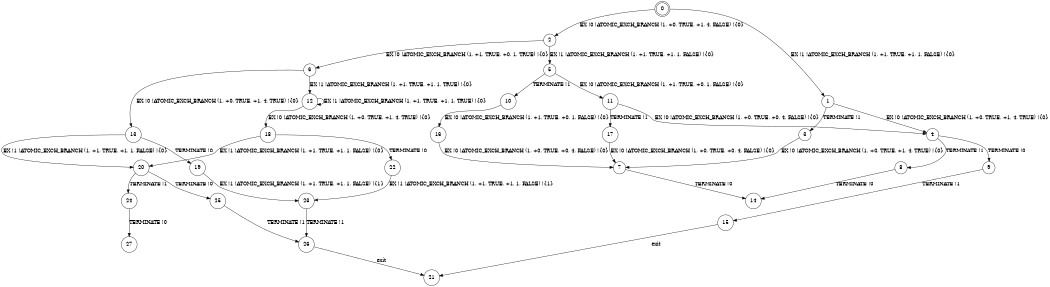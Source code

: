 digraph BCG {
size = "7, 10.5";
center = TRUE;
node [shape = circle];
0 [peripheries = 2];
0 -> 1 [label = "EX !1 !ATOMIC_EXCH_BRANCH (1, +1, TRUE, +1, 1, FALSE) !{0}"];
0 -> 2 [label = "EX !0 !ATOMIC_EXCH_BRANCH (1, +0, TRUE, +1, 4, FALSE) !{0}"];
1 -> 3 [label = "TERMINATE !1"];
1 -> 4 [label = "EX !0 !ATOMIC_EXCH_BRANCH (1, +0, TRUE, +1, 4, TRUE) !{0}"];
2 -> 5 [label = "EX !1 !ATOMIC_EXCH_BRANCH (1, +1, TRUE, +1, 1, FALSE) !{0}"];
2 -> 6 [label = "EX !0 !ATOMIC_EXCH_BRANCH (1, +1, TRUE, +0, 1, TRUE) !{0}"];
3 -> 7 [label = "EX !0 !ATOMIC_EXCH_BRANCH (1, +0, TRUE, +1, 4, TRUE) !{0}"];
4 -> 8 [label = "TERMINATE !1"];
4 -> 9 [label = "TERMINATE !0"];
5 -> 10 [label = "TERMINATE !1"];
5 -> 11 [label = "EX !0 !ATOMIC_EXCH_BRANCH (1, +1, TRUE, +0, 1, FALSE) !{0}"];
6 -> 12 [label = "EX !1 !ATOMIC_EXCH_BRANCH (1, +1, TRUE, +1, 1, TRUE) !{0}"];
6 -> 13 [label = "EX !0 !ATOMIC_EXCH_BRANCH (1, +0, TRUE, +1, 4, TRUE) !{0}"];
7 -> 14 [label = "TERMINATE !0"];
8 -> 14 [label = "TERMINATE !0"];
9 -> 15 [label = "TERMINATE !1"];
10 -> 16 [label = "EX !0 !ATOMIC_EXCH_BRANCH (1, +1, TRUE, +0, 1, FALSE) !{0}"];
11 -> 17 [label = "TERMINATE !1"];
11 -> 4 [label = "EX !0 !ATOMIC_EXCH_BRANCH (1, +0, TRUE, +0, 4, FALSE) !{0}"];
12 -> 12 [label = "EX !1 !ATOMIC_EXCH_BRANCH (1, +1, TRUE, +1, 1, TRUE) !{0}"];
12 -> 18 [label = "EX !0 !ATOMIC_EXCH_BRANCH (1, +0, TRUE, +1, 4, TRUE) !{0}"];
13 -> 19 [label = "TERMINATE !0"];
13 -> 20 [label = "EX !1 !ATOMIC_EXCH_BRANCH (1, +1, TRUE, +1, 1, FALSE) !{0}"];
15 -> 21 [label = "exit"];
16 -> 7 [label = "EX !0 !ATOMIC_EXCH_BRANCH (1, +0, TRUE, +0, 4, FALSE) !{0}"];
17 -> 7 [label = "EX !0 !ATOMIC_EXCH_BRANCH (1, +0, TRUE, +0, 4, FALSE) !{0}"];
18 -> 22 [label = "TERMINATE !0"];
18 -> 20 [label = "EX !1 !ATOMIC_EXCH_BRANCH (1, +1, TRUE, +1, 1, FALSE) !{0}"];
19 -> 23 [label = "EX !1 !ATOMIC_EXCH_BRANCH (1, +1, TRUE, +1, 1, FALSE) !{1}"];
20 -> 24 [label = "TERMINATE !1"];
20 -> 25 [label = "TERMINATE !0"];
22 -> 23 [label = "EX !1 !ATOMIC_EXCH_BRANCH (1, +1, TRUE, +1, 1, FALSE) !{1}"];
23 -> 26 [label = "TERMINATE !1"];
24 -> 27 [label = "TERMINATE !0"];
25 -> 26 [label = "TERMINATE !1"];
26 -> 21 [label = "exit"];
}
